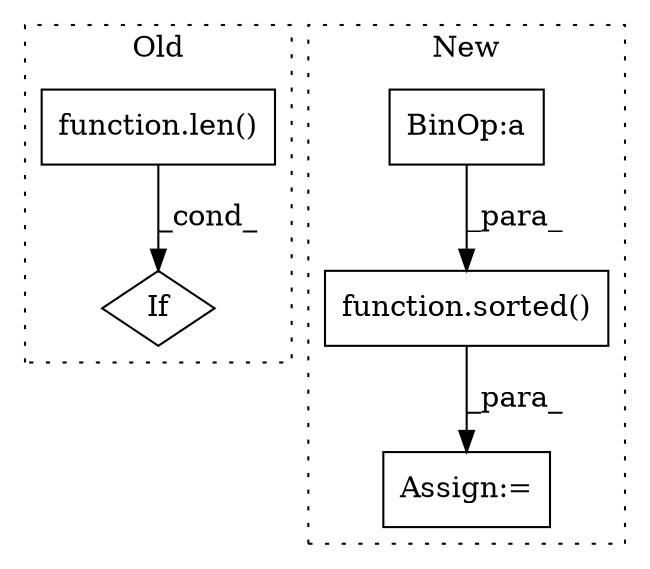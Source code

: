 digraph G {
subgraph cluster0 {
1 [label="function.len()" a="75" s="6859,6874" l="4,1" shape="box"];
4 [label="If" a="96" s="6880" l="14" shape="diamond"];
label = "Old";
style="dotted";
}
subgraph cluster1 {
2 [label="function.sorted()" a="75" s="14839,14905" l="16,20" shape="box"];
3 [label="Assign:=" a="68" s="14836" l="3" shape="box"];
5 [label="BinOp:a" a="82" s="14863" l="12" shape="box"];
label = "New";
style="dotted";
}
1 -> 4 [label="_cond_"];
2 -> 3 [label="_para_"];
5 -> 2 [label="_para_"];
}